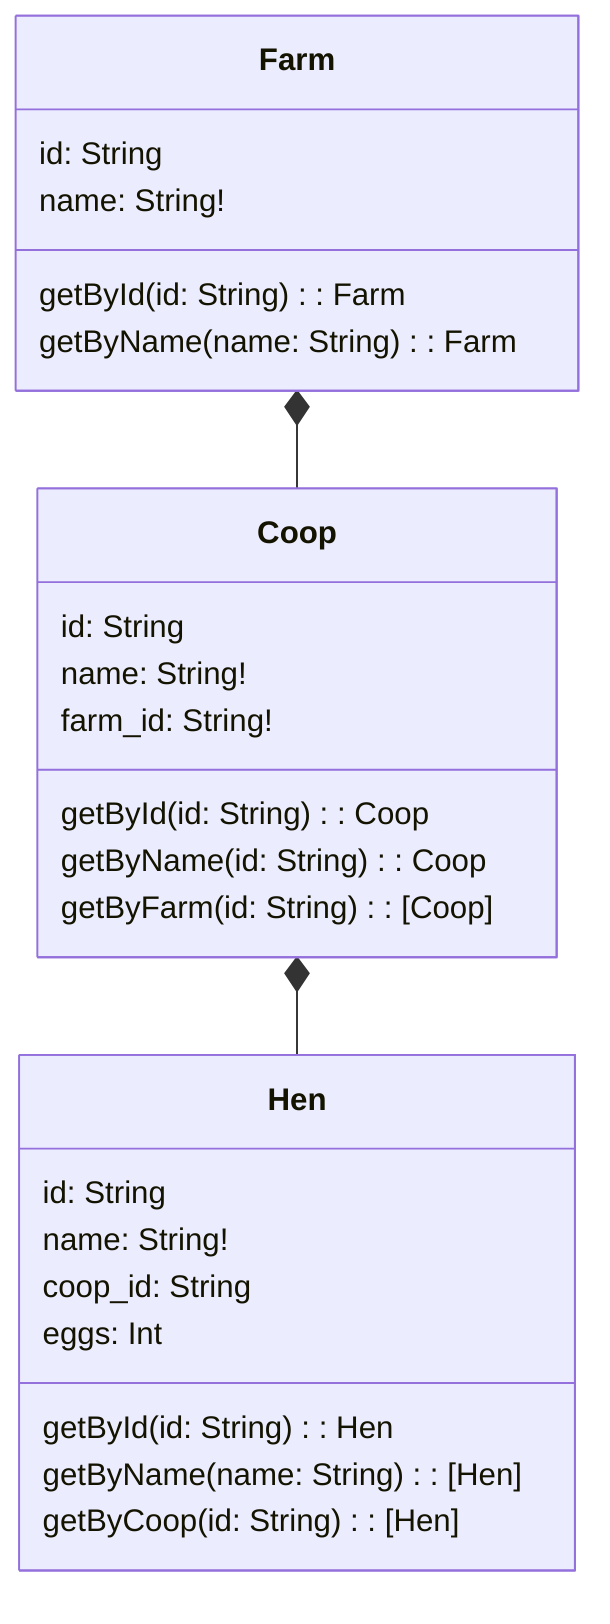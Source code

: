 classDiagram

    Farm *-- Coop
    class Farm {
        id: String
        name: String!

        getById(id: String): Farm
        getByName(name: String): Farm
    }


    Coop *-- Hen
    class Coop {
        id: String
        name: String!
        farm_id: String!

        getById(id: String): Coop
        getByName(id: String): Coop
        getByFarm(id: String): [Coop]
    }

    class Hen {

        id: String
        name: String!
        coop_id: String
        eggs: Int

        getById(id: String): Hen
        getByName(name: String): [Hen]
        getByCoop(id: String): [Hen]
    }